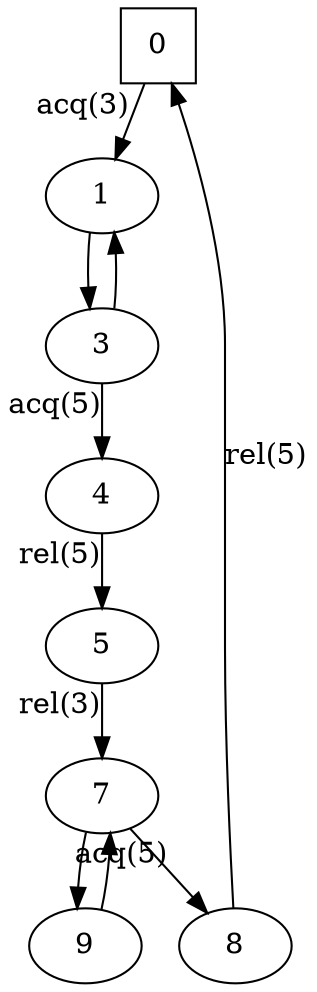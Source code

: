 digraph auto_2{
0[shape=square];
1;
3;
4;
5;
7;
8;
9;
1 -> 3;
5 -> 7[xlabel="rel(3)"];
4 -> 5[xlabel="rel(5)"];
7 -> 8[xlabel="acq(5)"];
7 -> 9;
9 -> 7;
3 -> 4[xlabel="acq(5)"];
3 -> 1;
0 -> 1[xlabel="acq(3)"];
8 -> 0[xlabel="rel(5)"];
}
